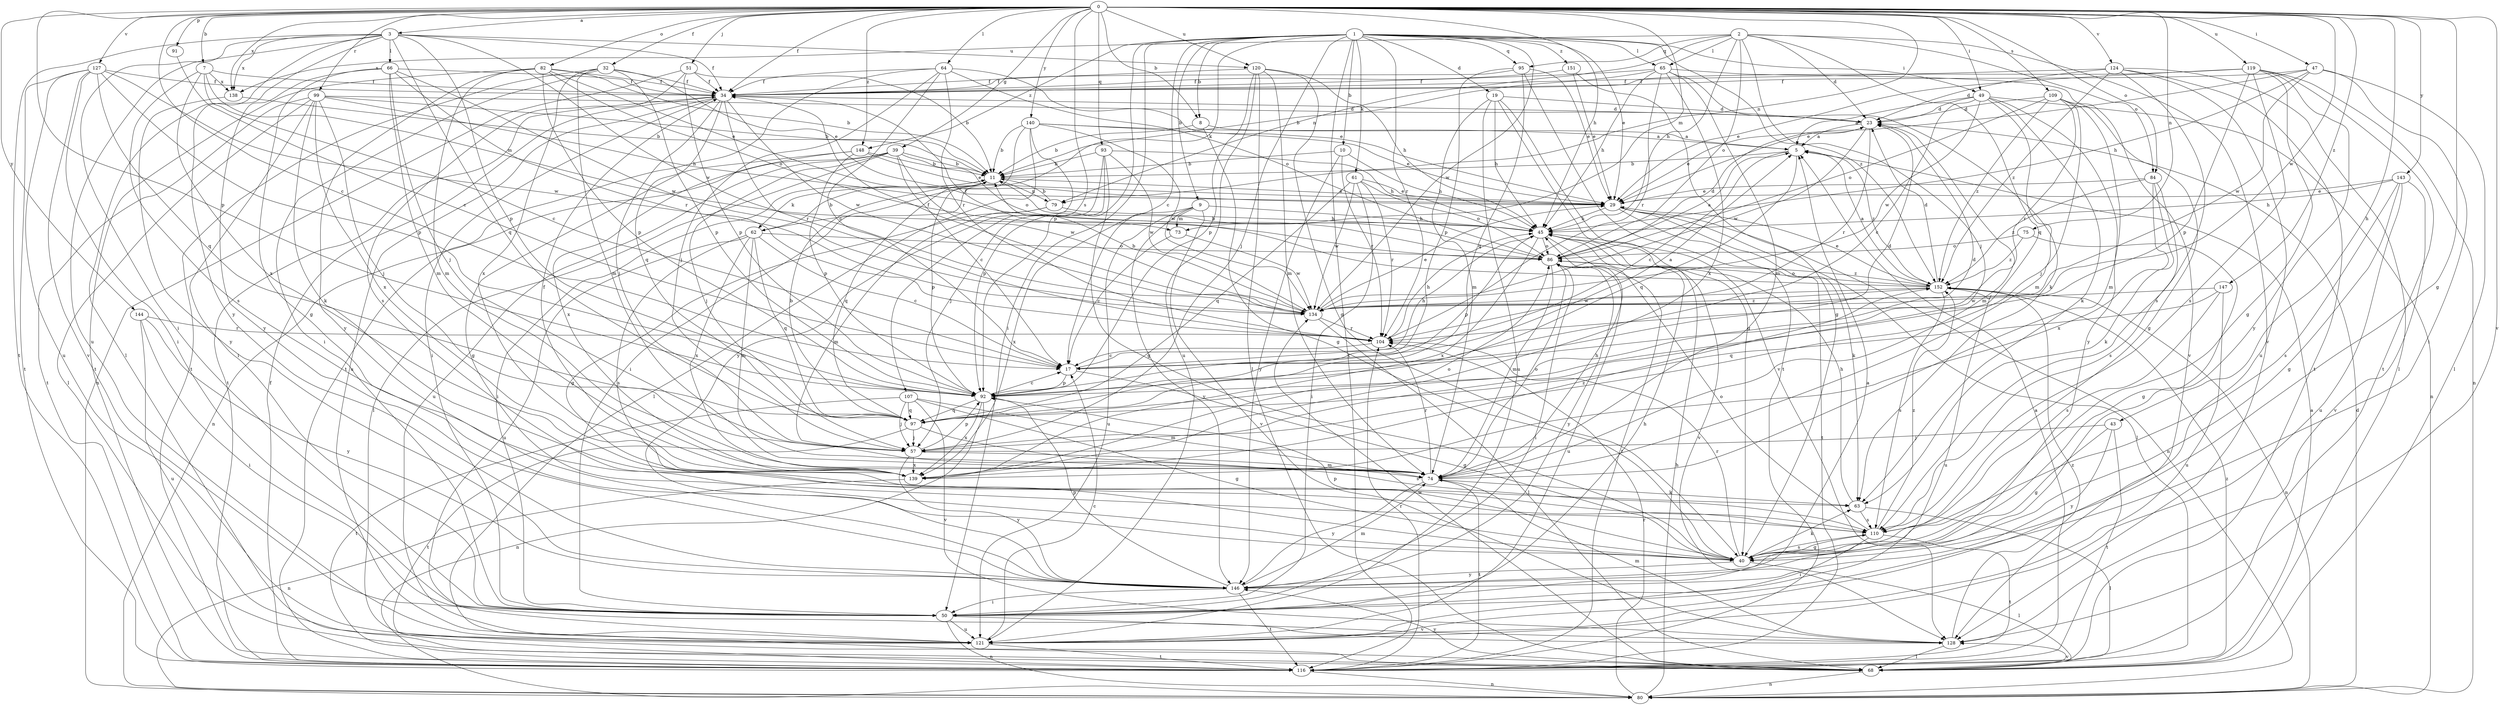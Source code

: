 strict digraph  {
0;
1;
2;
3;
5;
7;
8;
9;
10;
11;
17;
19;
23;
29;
32;
34;
39;
40;
43;
45;
47;
49;
50;
51;
57;
61;
62;
63;
64;
65;
66;
68;
73;
74;
75;
79;
80;
82;
84;
86;
91;
92;
93;
95;
97;
99;
104;
107;
109;
110;
116;
119;
120;
121;
124;
127;
128;
134;
138;
139;
140;
143;
144;
146;
147;
148;
151;
152;
0 -> 3  [label=a];
0 -> 7  [label=b];
0 -> 8  [label=b];
0 -> 17  [label=c];
0 -> 32  [label=f];
0 -> 34  [label=f];
0 -> 39  [label=g];
0 -> 40  [label=g];
0 -> 43  [label=h];
0 -> 45  [label=h];
0 -> 47  [label=i];
0 -> 49  [label=i];
0 -> 51  [label=j];
0 -> 64  [label=l];
0 -> 73  [label=m];
0 -> 75  [label=n];
0 -> 79  [label=n];
0 -> 82  [label=o];
0 -> 84  [label=o];
0 -> 91  [label=p];
0 -> 92  [label=p];
0 -> 93  [label=q];
0 -> 99  [label=r];
0 -> 107  [label=s];
0 -> 109  [label=s];
0 -> 119  [label=u];
0 -> 120  [label=u];
0 -> 124  [label=v];
0 -> 127  [label=v];
0 -> 128  [label=v];
0 -> 134  [label=w];
0 -> 138  [label=x];
0 -> 140  [label=y];
0 -> 143  [label=y];
0 -> 144  [label=y];
0 -> 147  [label=z];
0 -> 148  [label=z];
1 -> 8  [label=b];
1 -> 9  [label=b];
1 -> 10  [label=b];
1 -> 17  [label=c];
1 -> 19  [label=d];
1 -> 29  [label=e];
1 -> 49  [label=i];
1 -> 50  [label=i];
1 -> 57  [label=j];
1 -> 61  [label=k];
1 -> 62  [label=k];
1 -> 65  [label=l];
1 -> 92  [label=p];
1 -> 95  [label=q];
1 -> 104  [label=r];
1 -> 116  [label=t];
1 -> 134  [label=w];
1 -> 148  [label=z];
1 -> 151  [label=z];
1 -> 152  [label=z];
2 -> 23  [label=d];
2 -> 45  [label=h];
2 -> 57  [label=j];
2 -> 65  [label=l];
2 -> 79  [label=n];
2 -> 84  [label=o];
2 -> 86  [label=o];
2 -> 95  [label=q];
2 -> 97  [label=q];
2 -> 128  [label=v];
2 -> 138  [label=x];
3 -> 34  [label=f];
3 -> 50  [label=i];
3 -> 66  [label=l];
3 -> 68  [label=l];
3 -> 92  [label=p];
3 -> 97  [label=q];
3 -> 116  [label=t];
3 -> 120  [label=u];
3 -> 121  [label=u];
3 -> 134  [label=w];
3 -> 138  [label=x];
3 -> 146  [label=y];
5 -> 11  [label=b];
5 -> 17  [label=c];
5 -> 97  [label=q];
5 -> 152  [label=z];
7 -> 17  [label=c];
7 -> 34  [label=f];
7 -> 73  [label=m];
7 -> 110  [label=s];
7 -> 138  [label=x];
7 -> 139  [label=x];
8 -> 5  [label=a];
8 -> 11  [label=b];
8 -> 40  [label=g];
9 -> 45  [label=h];
9 -> 73  [label=m];
9 -> 121  [label=u];
9 -> 128  [label=v];
9 -> 139  [label=x];
9 -> 146  [label=y];
10 -> 11  [label=b];
10 -> 45  [label=h];
10 -> 104  [label=r];
10 -> 146  [label=y];
11 -> 29  [label=e];
11 -> 50  [label=i];
11 -> 62  [label=k];
11 -> 79  [label=n];
11 -> 92  [label=p];
11 -> 97  [label=q];
17 -> 5  [label=a];
17 -> 23  [label=d];
17 -> 40  [label=g];
17 -> 45  [label=h];
17 -> 92  [label=p];
19 -> 23  [label=d];
19 -> 40  [label=g];
19 -> 45  [label=h];
19 -> 74  [label=m];
19 -> 121  [label=u];
19 -> 128  [label=v];
23 -> 5  [label=a];
23 -> 29  [label=e];
23 -> 74  [label=m];
23 -> 104  [label=r];
23 -> 134  [label=w];
29 -> 45  [label=h];
29 -> 63  [label=k];
29 -> 68  [label=l];
29 -> 80  [label=n];
29 -> 116  [label=t];
32 -> 29  [label=e];
32 -> 34  [label=f];
32 -> 50  [label=i];
32 -> 74  [label=m];
32 -> 92  [label=p];
32 -> 116  [label=t];
32 -> 139  [label=x];
34 -> 23  [label=d];
34 -> 50  [label=i];
34 -> 57  [label=j];
34 -> 97  [label=q];
34 -> 104  [label=r];
34 -> 116  [label=t];
34 -> 121  [label=u];
34 -> 134  [label=w];
39 -> 11  [label=b];
39 -> 17  [label=c];
39 -> 57  [label=j];
39 -> 68  [label=l];
39 -> 80  [label=n];
39 -> 86  [label=o];
39 -> 121  [label=u];
39 -> 134  [label=w];
40 -> 63  [label=k];
40 -> 68  [label=l];
40 -> 92  [label=p];
40 -> 104  [label=r];
40 -> 110  [label=s];
40 -> 146  [label=y];
43 -> 40  [label=g];
43 -> 57  [label=j];
43 -> 116  [label=t];
43 -> 146  [label=y];
45 -> 86  [label=o];
45 -> 92  [label=p];
45 -> 116  [label=t];
45 -> 128  [label=v];
45 -> 139  [label=x];
47 -> 29  [label=e];
47 -> 34  [label=f];
47 -> 45  [label=h];
47 -> 50  [label=i];
47 -> 68  [label=l];
47 -> 134  [label=w];
49 -> 5  [label=a];
49 -> 17  [label=c];
49 -> 23  [label=d];
49 -> 63  [label=k];
49 -> 74  [label=m];
49 -> 80  [label=n];
49 -> 134  [label=w];
49 -> 146  [label=y];
50 -> 5  [label=a];
50 -> 45  [label=h];
50 -> 80  [label=n];
50 -> 121  [label=u];
50 -> 128  [label=v];
51 -> 11  [label=b];
51 -> 34  [label=f];
51 -> 80  [label=n];
51 -> 92  [label=p];
51 -> 110  [label=s];
57 -> 74  [label=m];
57 -> 92  [label=p];
57 -> 139  [label=x];
57 -> 146  [label=y];
61 -> 29  [label=e];
61 -> 50  [label=i];
61 -> 86  [label=o];
61 -> 97  [label=q];
61 -> 104  [label=r];
61 -> 134  [label=w];
62 -> 11  [label=b];
62 -> 17  [label=c];
62 -> 74  [label=m];
62 -> 86  [label=o];
62 -> 97  [label=q];
62 -> 110  [label=s];
62 -> 121  [label=u];
62 -> 139  [label=x];
63 -> 45  [label=h];
63 -> 68  [label=l];
63 -> 110  [label=s];
64 -> 17  [label=c];
64 -> 29  [label=e];
64 -> 34  [label=f];
64 -> 57  [label=j];
64 -> 86  [label=o];
64 -> 104  [label=r];
64 -> 116  [label=t];
65 -> 11  [label=b];
65 -> 34  [label=f];
65 -> 45  [label=h];
65 -> 63  [label=k];
65 -> 74  [label=m];
65 -> 104  [label=r];
65 -> 128  [label=v];
65 -> 139  [label=x];
66 -> 34  [label=f];
66 -> 40  [label=g];
66 -> 57  [label=j];
66 -> 74  [label=m];
66 -> 104  [label=r];
66 -> 134  [label=w];
66 -> 146  [label=y];
68 -> 5  [label=a];
68 -> 80  [label=n];
68 -> 128  [label=v];
68 -> 134  [label=w];
68 -> 146  [label=y];
68 -> 152  [label=z];
73 -> 17  [label=c];
73 -> 134  [label=w];
74 -> 45  [label=h];
74 -> 63  [label=k];
74 -> 86  [label=o];
74 -> 104  [label=r];
74 -> 116  [label=t];
74 -> 146  [label=y];
75 -> 40  [label=g];
75 -> 86  [label=o];
75 -> 152  [label=z];
79 -> 11  [label=b];
79 -> 40  [label=g];
79 -> 45  [label=h];
79 -> 74  [label=m];
80 -> 23  [label=d];
80 -> 45  [label=h];
80 -> 104  [label=r];
82 -> 11  [label=b];
82 -> 29  [label=e];
82 -> 34  [label=f];
82 -> 74  [label=m];
82 -> 86  [label=o];
82 -> 92  [label=p];
82 -> 116  [label=t];
82 -> 146  [label=y];
84 -> 29  [label=e];
84 -> 63  [label=k];
84 -> 110  [label=s];
84 -> 139  [label=x];
84 -> 152  [label=z];
86 -> 5  [label=a];
86 -> 11  [label=b];
86 -> 23  [label=d];
86 -> 50  [label=i];
86 -> 74  [label=m];
86 -> 121  [label=u];
86 -> 146  [label=y];
86 -> 152  [label=z];
91 -> 17  [label=c];
92 -> 17  [label=c];
92 -> 23  [label=d];
92 -> 80  [label=n];
92 -> 97  [label=q];
92 -> 139  [label=x];
93 -> 11  [label=b];
93 -> 40  [label=g];
93 -> 45  [label=h];
93 -> 57  [label=j];
93 -> 92  [label=p];
93 -> 134  [label=w];
95 -> 29  [label=e];
95 -> 34  [label=f];
95 -> 92  [label=p];
95 -> 97  [label=q];
95 -> 116  [label=t];
97 -> 11  [label=b];
97 -> 57  [label=j];
97 -> 110  [label=s];
97 -> 116  [label=t];
99 -> 11  [label=b];
99 -> 23  [label=d];
99 -> 45  [label=h];
99 -> 50  [label=i];
99 -> 57  [label=j];
99 -> 63  [label=k];
99 -> 68  [label=l];
99 -> 116  [label=t];
99 -> 139  [label=x];
104 -> 17  [label=c];
104 -> 45  [label=h];
107 -> 40  [label=g];
107 -> 57  [label=j];
107 -> 74  [label=m];
107 -> 97  [label=q];
107 -> 116  [label=t];
107 -> 128  [label=v];
109 -> 23  [label=d];
109 -> 40  [label=g];
109 -> 57  [label=j];
109 -> 74  [label=m];
109 -> 86  [label=o];
109 -> 104  [label=r];
109 -> 152  [label=z];
110 -> 40  [label=g];
110 -> 50  [label=i];
110 -> 86  [label=o];
110 -> 116  [label=t];
110 -> 152  [label=z];
116 -> 5  [label=a];
116 -> 34  [label=f];
116 -> 80  [label=n];
116 -> 104  [label=r];
119 -> 29  [label=e];
119 -> 34  [label=f];
119 -> 40  [label=g];
119 -> 80  [label=n];
119 -> 92  [label=p];
119 -> 110  [label=s];
119 -> 116  [label=t];
119 -> 146  [label=y];
120 -> 34  [label=f];
120 -> 40  [label=g];
120 -> 45  [label=h];
120 -> 68  [label=l];
120 -> 74  [label=m];
120 -> 92  [label=p];
120 -> 121  [label=u];
121 -> 17  [label=c];
121 -> 116  [label=t];
124 -> 23  [label=d];
124 -> 34  [label=f];
124 -> 68  [label=l];
124 -> 110  [label=s];
124 -> 116  [label=t];
124 -> 121  [label=u];
124 -> 152  [label=z];
127 -> 34  [label=f];
127 -> 50  [label=i];
127 -> 92  [label=p];
127 -> 97  [label=q];
127 -> 116  [label=t];
127 -> 121  [label=u];
127 -> 128  [label=v];
127 -> 134  [label=w];
128 -> 68  [label=l];
128 -> 74  [label=m];
128 -> 152  [label=z];
134 -> 11  [label=b];
134 -> 29  [label=e];
134 -> 34  [label=f];
134 -> 68  [label=l];
134 -> 104  [label=r];
134 -> 152  [label=z];
138 -> 11  [label=b];
138 -> 146  [label=y];
139 -> 34  [label=f];
139 -> 80  [label=n];
139 -> 86  [label=o];
139 -> 152  [label=z];
140 -> 5  [label=a];
140 -> 11  [label=b];
140 -> 29  [label=e];
140 -> 50  [label=i];
140 -> 68  [label=l];
140 -> 134  [label=w];
140 -> 146  [label=y];
143 -> 29  [label=e];
143 -> 40  [label=g];
143 -> 45  [label=h];
143 -> 110  [label=s];
143 -> 121  [label=u];
143 -> 128  [label=v];
144 -> 50  [label=i];
144 -> 104  [label=r];
144 -> 121  [label=u];
144 -> 146  [label=y];
146 -> 50  [label=i];
146 -> 74  [label=m];
146 -> 92  [label=p];
146 -> 116  [label=t];
147 -> 97  [label=q];
147 -> 110  [label=s];
147 -> 121  [label=u];
147 -> 134  [label=w];
148 -> 11  [label=b];
148 -> 29  [label=e];
148 -> 40  [label=g];
148 -> 92  [label=p];
148 -> 139  [label=x];
151 -> 29  [label=e];
151 -> 34  [label=f];
151 -> 40  [label=g];
152 -> 5  [label=a];
152 -> 23  [label=d];
152 -> 29  [label=e];
152 -> 34  [label=f];
152 -> 80  [label=n];
152 -> 86  [label=o];
152 -> 110  [label=s];
152 -> 121  [label=u];
152 -> 134  [label=w];
}

